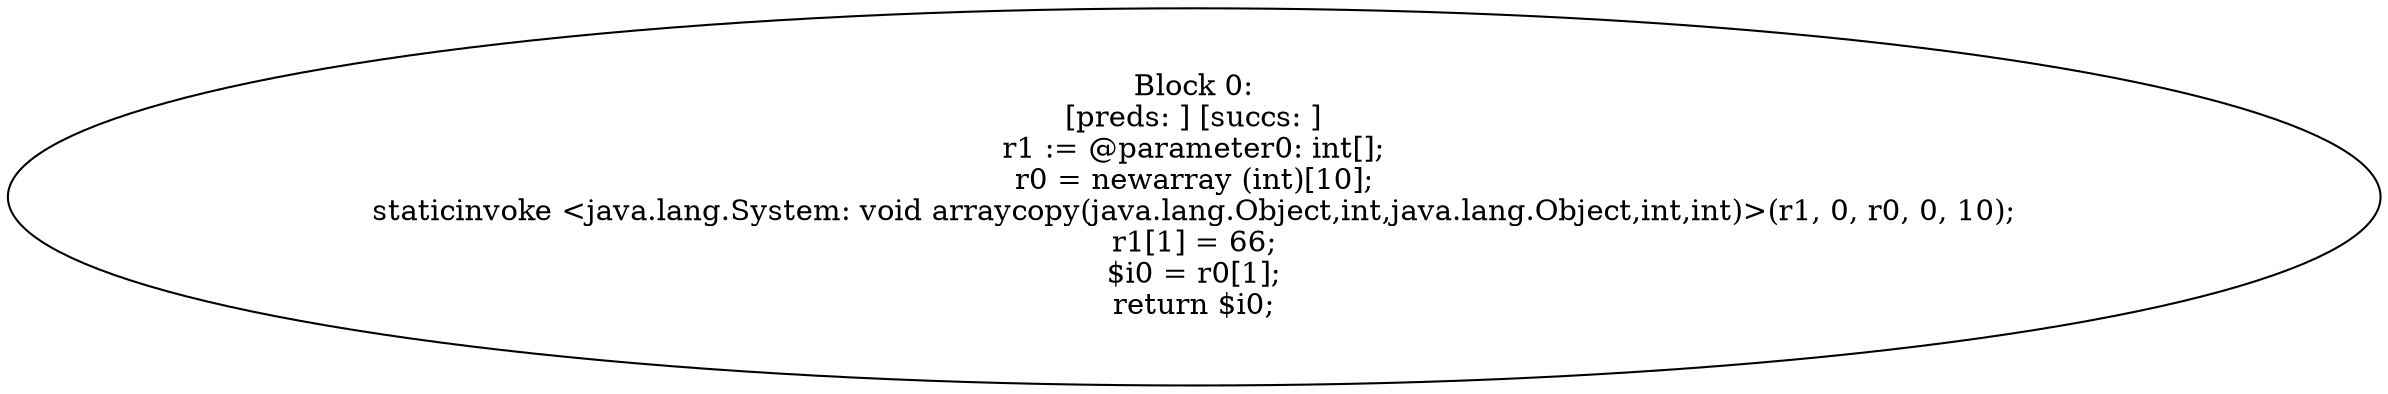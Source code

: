 digraph "unitGraph" {
    "Block 0:
[preds: ] [succs: ]
r1 := @parameter0: int[];
r0 = newarray (int)[10];
staticinvoke <java.lang.System: void arraycopy(java.lang.Object,int,java.lang.Object,int,int)>(r1, 0, r0, 0, 10);
r1[1] = 66;
$i0 = r0[1];
return $i0;
"
}
